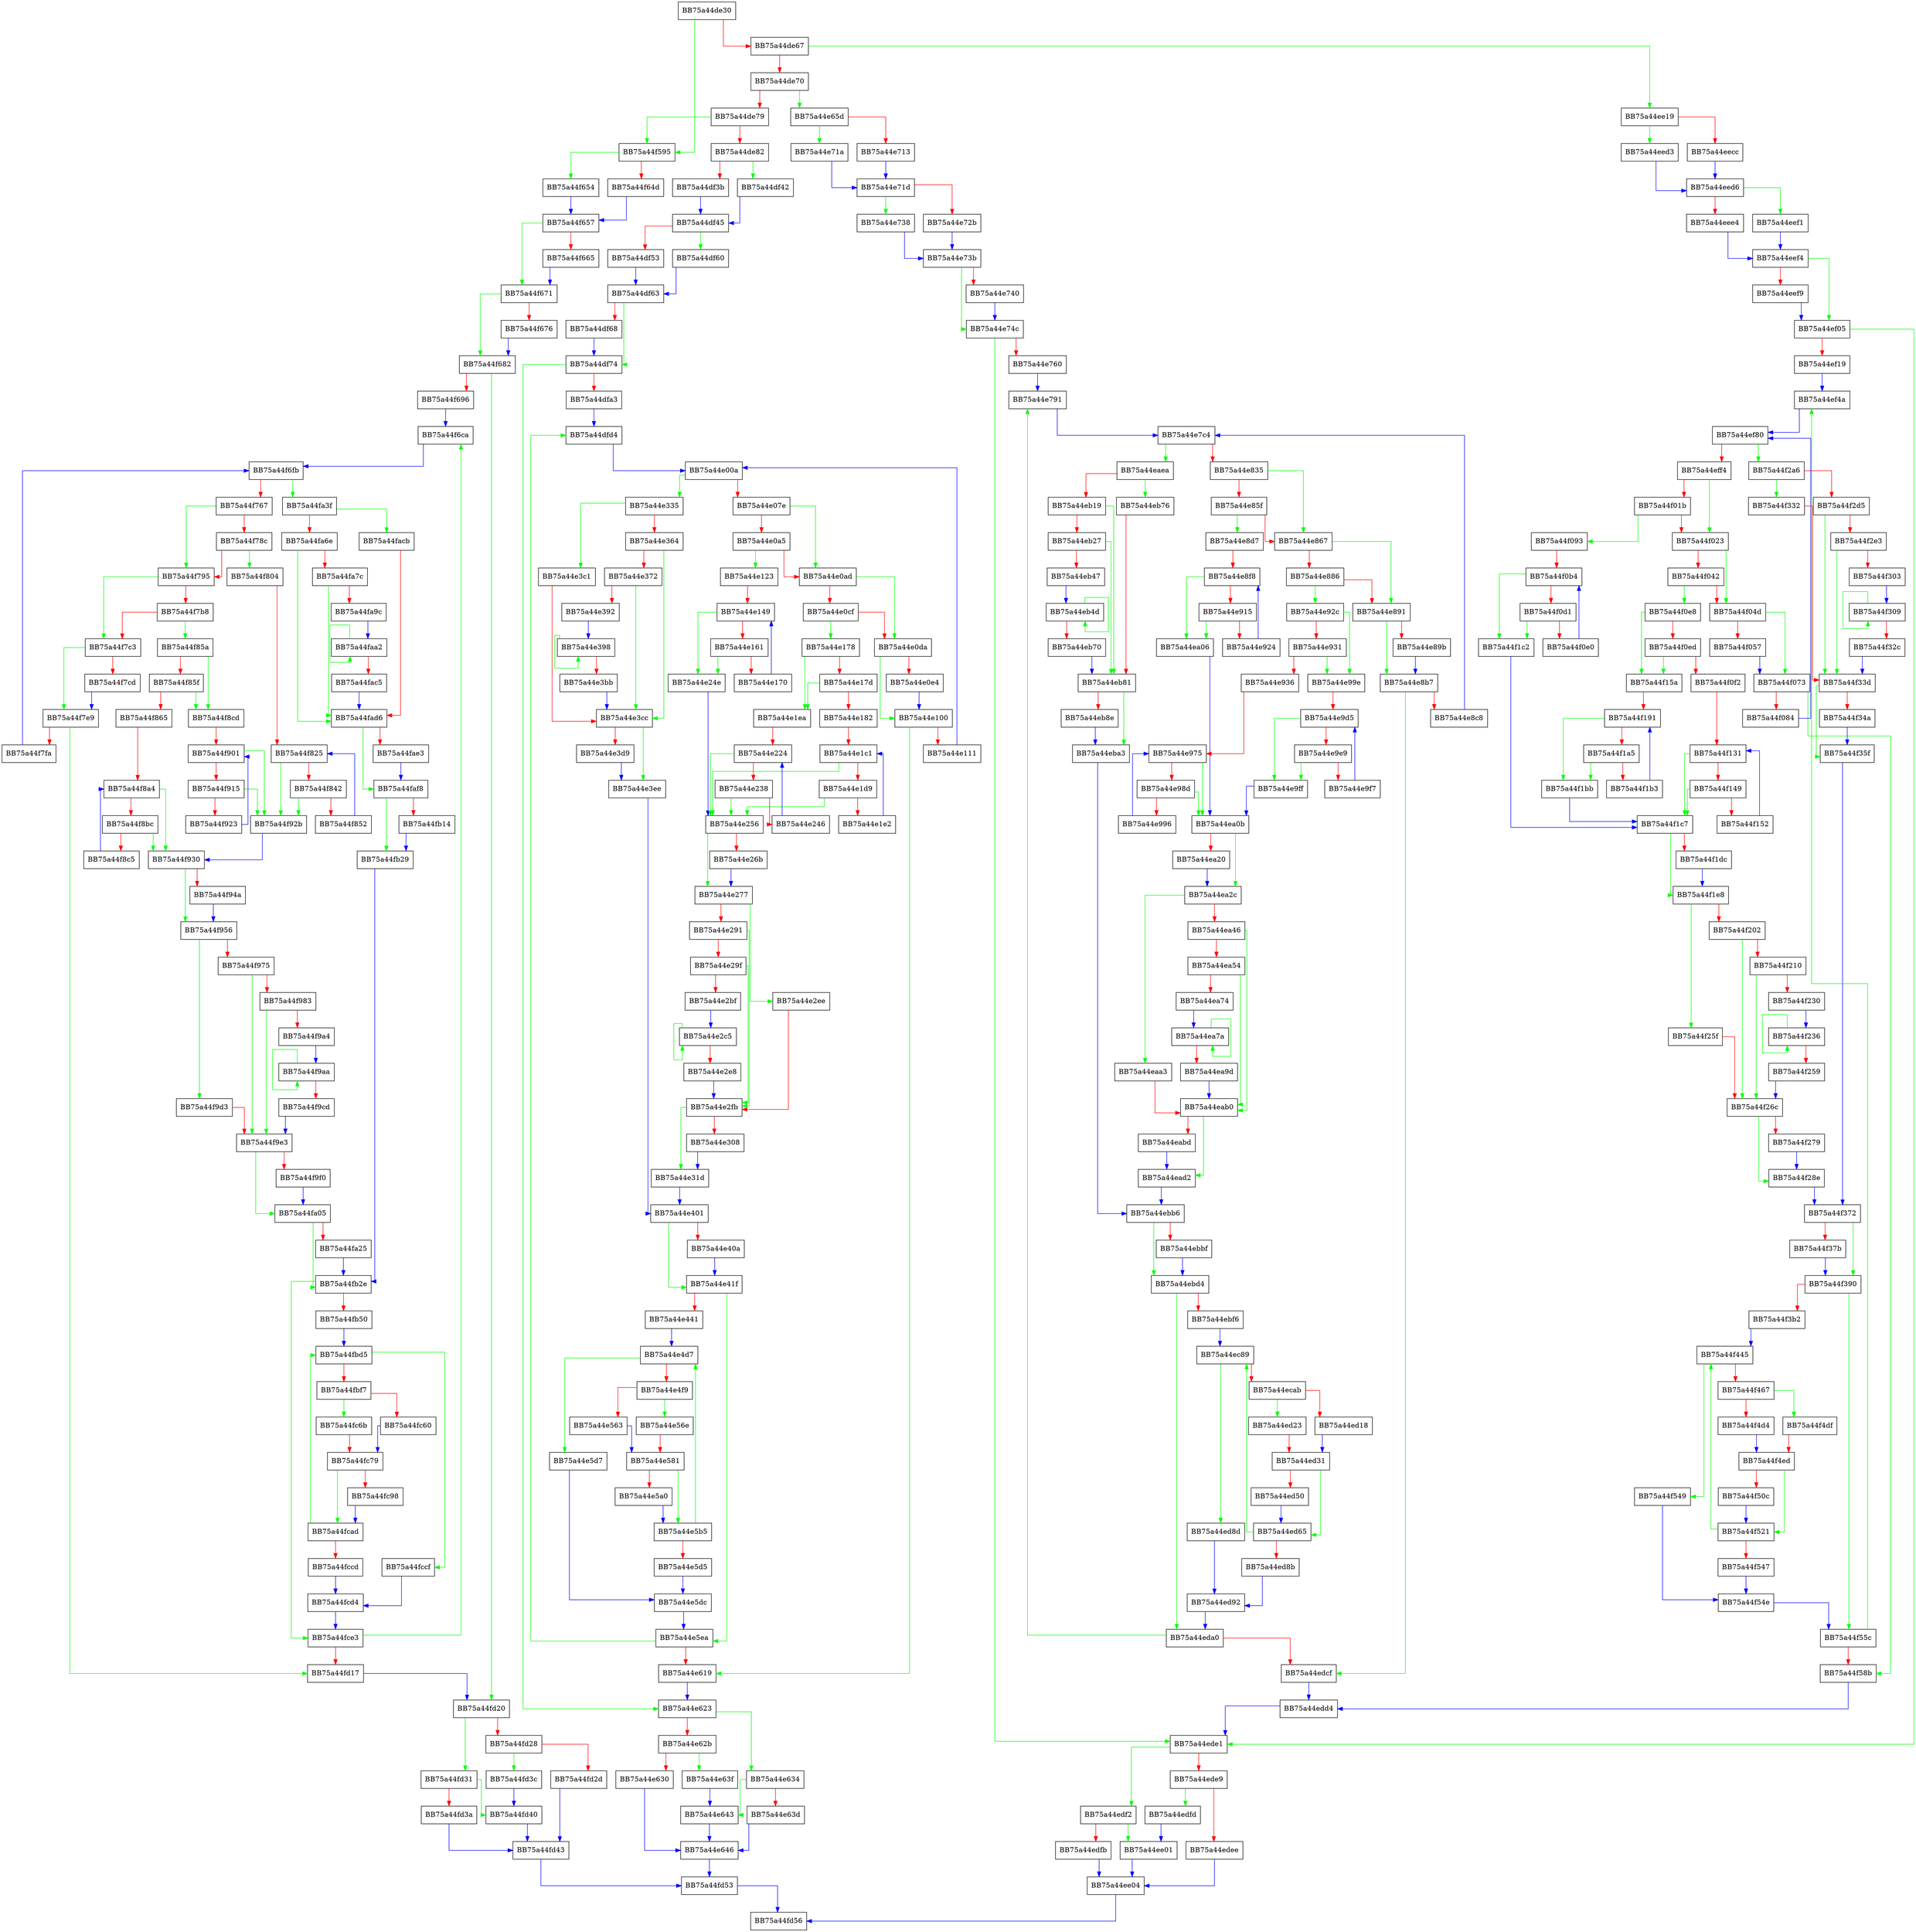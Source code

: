 digraph ZSTD_compressBlock_doubleFast {
  node [shape="box"];
  graph [splines=ortho];
  BB75a44de30 -> BB75a44f595 [color="green"];
  BB75a44de30 -> BB75a44de67 [color="red"];
  BB75a44de67 -> BB75a44ee19 [color="green"];
  BB75a44de67 -> BB75a44de70 [color="red"];
  BB75a44de70 -> BB75a44e65d [color="green"];
  BB75a44de70 -> BB75a44de79 [color="red"];
  BB75a44de79 -> BB75a44f595 [color="green"];
  BB75a44de79 -> BB75a44de82 [color="red"];
  BB75a44de82 -> BB75a44df42 [color="green"];
  BB75a44de82 -> BB75a44df3b [color="red"];
  BB75a44df3b -> BB75a44df45 [color="blue"];
  BB75a44df42 -> BB75a44df45 [color="blue"];
  BB75a44df45 -> BB75a44df60 [color="green"];
  BB75a44df45 -> BB75a44df53 [color="red"];
  BB75a44df53 -> BB75a44df63 [color="blue"];
  BB75a44df60 -> BB75a44df63 [color="blue"];
  BB75a44df63 -> BB75a44df74 [color="green"];
  BB75a44df63 -> BB75a44df68 [color="red"];
  BB75a44df68 -> BB75a44df74 [color="blue"];
  BB75a44df74 -> BB75a44e623 [color="green"];
  BB75a44df74 -> BB75a44dfa3 [color="red"];
  BB75a44dfa3 -> BB75a44dfd4 [color="blue"];
  BB75a44dfd4 -> BB75a44e00a [color="blue"];
  BB75a44e00a -> BB75a44e335 [color="green"];
  BB75a44e00a -> BB75a44e07e [color="red"];
  BB75a44e07e -> BB75a44e0ad [color="green"];
  BB75a44e07e -> BB75a44e0a5 [color="red"];
  BB75a44e0a5 -> BB75a44e123 [color="green"];
  BB75a44e0a5 -> BB75a44e0ad [color="red"];
  BB75a44e0ad -> BB75a44e0da [color="green"];
  BB75a44e0ad -> BB75a44e0cf [color="red"];
  BB75a44e0cf -> BB75a44e178 [color="green"];
  BB75a44e0cf -> BB75a44e0da [color="red"];
  BB75a44e0da -> BB75a44e100 [color="green"];
  BB75a44e0da -> BB75a44e0e4 [color="red"];
  BB75a44e0e4 -> BB75a44e100 [color="blue"];
  BB75a44e100 -> BB75a44e619 [color="green"];
  BB75a44e100 -> BB75a44e111 [color="red"];
  BB75a44e111 -> BB75a44e00a [color="blue"];
  BB75a44e123 -> BB75a44e149 [color="red"];
  BB75a44e149 -> BB75a44e24e [color="green"];
  BB75a44e149 -> BB75a44e161 [color="red"];
  BB75a44e161 -> BB75a44e24e [color="green"];
  BB75a44e161 -> BB75a44e170 [color="red"];
  BB75a44e170 -> BB75a44e149 [color="blue"];
  BB75a44e178 -> BB75a44e1ea [color="green"];
  BB75a44e178 -> BB75a44e17d [color="red"];
  BB75a44e17d -> BB75a44e1ea [color="green"];
  BB75a44e17d -> BB75a44e182 [color="red"];
  BB75a44e182 -> BB75a44e1c1 [color="red"];
  BB75a44e1c1 -> BB75a44e256 [color="green"];
  BB75a44e1c1 -> BB75a44e1d9 [color="red"];
  BB75a44e1d9 -> BB75a44e256 [color="green"];
  BB75a44e1d9 -> BB75a44e1e2 [color="red"];
  BB75a44e1e2 -> BB75a44e1c1 [color="blue"];
  BB75a44e1ea -> BB75a44e224 [color="red"];
  BB75a44e224 -> BB75a44e256 [color="green"];
  BB75a44e224 -> BB75a44e238 [color="red"];
  BB75a44e238 -> BB75a44e256 [color="green"];
  BB75a44e238 -> BB75a44e246 [color="red"];
  BB75a44e246 -> BB75a44e224 [color="blue"];
  BB75a44e24e -> BB75a44e256 [color="blue"];
  BB75a44e256 -> BB75a44e277 [color="green"];
  BB75a44e256 -> BB75a44e26b [color="red"];
  BB75a44e26b -> BB75a44e277 [color="blue"];
  BB75a44e277 -> BB75a44e2ee [color="green"];
  BB75a44e277 -> BB75a44e291 [color="red"];
  BB75a44e291 -> BB75a44e2fb [color="green"];
  BB75a44e291 -> BB75a44e29f [color="red"];
  BB75a44e29f -> BB75a44e2fb [color="green"];
  BB75a44e29f -> BB75a44e2bf [color="red"];
  BB75a44e2bf -> BB75a44e2c5 [color="blue"];
  BB75a44e2c5 -> BB75a44e2c5 [color="green"];
  BB75a44e2c5 -> BB75a44e2e8 [color="red"];
  BB75a44e2e8 -> BB75a44e2fb [color="blue"];
  BB75a44e2ee -> BB75a44e2fb [color="red"];
  BB75a44e2fb -> BB75a44e31d [color="green"];
  BB75a44e2fb -> BB75a44e308 [color="red"];
  BB75a44e308 -> BB75a44e31d [color="blue"];
  BB75a44e31d -> BB75a44e401 [color="blue"];
  BB75a44e335 -> BB75a44e3c1 [color="green"];
  BB75a44e335 -> BB75a44e364 [color="red"];
  BB75a44e364 -> BB75a44e3cc [color="green"];
  BB75a44e364 -> BB75a44e372 [color="red"];
  BB75a44e372 -> BB75a44e3cc [color="green"];
  BB75a44e372 -> BB75a44e392 [color="red"];
  BB75a44e392 -> BB75a44e398 [color="blue"];
  BB75a44e398 -> BB75a44e398 [color="green"];
  BB75a44e398 -> BB75a44e3bb [color="red"];
  BB75a44e3bb -> BB75a44e3cc [color="blue"];
  BB75a44e3c1 -> BB75a44e3cc [color="red"];
  BB75a44e3cc -> BB75a44e3ee [color="green"];
  BB75a44e3cc -> BB75a44e3d9 [color="red"];
  BB75a44e3d9 -> BB75a44e3ee [color="blue"];
  BB75a44e3ee -> BB75a44e401 [color="blue"];
  BB75a44e401 -> BB75a44e41f [color="green"];
  BB75a44e401 -> BB75a44e40a [color="red"];
  BB75a44e40a -> BB75a44e41f [color="blue"];
  BB75a44e41f -> BB75a44e5ea [color="green"];
  BB75a44e41f -> BB75a44e441 [color="red"];
  BB75a44e441 -> BB75a44e4d7 [color="blue"];
  BB75a44e4d7 -> BB75a44e5d7 [color="green"];
  BB75a44e4d7 -> BB75a44e4f9 [color="red"];
  BB75a44e4f9 -> BB75a44e56e [color="green"];
  BB75a44e4f9 -> BB75a44e563 [color="red"];
  BB75a44e563 -> BB75a44e581 [color="blue"];
  BB75a44e56e -> BB75a44e581 [color="red"];
  BB75a44e581 -> BB75a44e5b5 [color="green"];
  BB75a44e581 -> BB75a44e5a0 [color="red"];
  BB75a44e5a0 -> BB75a44e5b5 [color="blue"];
  BB75a44e5b5 -> BB75a44e4d7 [color="green"];
  BB75a44e5b5 -> BB75a44e5d5 [color="red"];
  BB75a44e5d5 -> BB75a44e5dc [color="blue"];
  BB75a44e5d7 -> BB75a44e5dc [color="blue"];
  BB75a44e5dc -> BB75a44e5ea [color="blue"];
  BB75a44e5ea -> BB75a44dfd4 [color="green"];
  BB75a44e5ea -> BB75a44e619 [color="red"];
  BB75a44e619 -> BB75a44e623 [color="blue"];
  BB75a44e623 -> BB75a44e634 [color="green"];
  BB75a44e623 -> BB75a44e62b [color="red"];
  BB75a44e62b -> BB75a44e63f [color="green"];
  BB75a44e62b -> BB75a44e630 [color="red"];
  BB75a44e630 -> BB75a44e646 [color="blue"];
  BB75a44e634 -> BB75a44e643 [color="green"];
  BB75a44e634 -> BB75a44e63d [color="red"];
  BB75a44e63d -> BB75a44e646 [color="blue"];
  BB75a44e63f -> BB75a44e643 [color="blue"];
  BB75a44e643 -> BB75a44e646 [color="blue"];
  BB75a44e646 -> BB75a44fd53 [color="blue"];
  BB75a44e65d -> BB75a44e71a [color="green"];
  BB75a44e65d -> BB75a44e713 [color="red"];
  BB75a44e713 -> BB75a44e71d [color="blue"];
  BB75a44e71a -> BB75a44e71d [color="blue"];
  BB75a44e71d -> BB75a44e738 [color="green"];
  BB75a44e71d -> BB75a44e72b [color="red"];
  BB75a44e72b -> BB75a44e73b [color="blue"];
  BB75a44e738 -> BB75a44e73b [color="blue"];
  BB75a44e73b -> BB75a44e74c [color="green"];
  BB75a44e73b -> BB75a44e740 [color="red"];
  BB75a44e740 -> BB75a44e74c [color="blue"];
  BB75a44e74c -> BB75a44ede1 [color="green"];
  BB75a44e74c -> BB75a44e760 [color="red"];
  BB75a44e760 -> BB75a44e791 [color="blue"];
  BB75a44e791 -> BB75a44e7c4 [color="blue"];
  BB75a44e7c4 -> BB75a44eaea [color="green"];
  BB75a44e7c4 -> BB75a44e835 [color="red"];
  BB75a44e835 -> BB75a44e867 [color="green"];
  BB75a44e835 -> BB75a44e85f [color="red"];
  BB75a44e85f -> BB75a44e8d7 [color="green"];
  BB75a44e85f -> BB75a44e867 [color="red"];
  BB75a44e867 -> BB75a44e891 [color="green"];
  BB75a44e867 -> BB75a44e886 [color="red"];
  BB75a44e886 -> BB75a44e92c [color="green"];
  BB75a44e886 -> BB75a44e891 [color="red"];
  BB75a44e891 -> BB75a44e8b7 [color="green"];
  BB75a44e891 -> BB75a44e89b [color="red"];
  BB75a44e89b -> BB75a44e8b7 [color="blue"];
  BB75a44e8b7 -> BB75a44edcf [color="green"];
  BB75a44e8b7 -> BB75a44e8c8 [color="red"];
  BB75a44e8c8 -> BB75a44e7c4 [color="blue"];
  BB75a44e8d7 -> BB75a44e8f8 [color="red"];
  BB75a44e8f8 -> BB75a44ea06 [color="green"];
  BB75a44e8f8 -> BB75a44e915 [color="red"];
  BB75a44e915 -> BB75a44ea06 [color="green"];
  BB75a44e915 -> BB75a44e924 [color="red"];
  BB75a44e924 -> BB75a44e8f8 [color="blue"];
  BB75a44e92c -> BB75a44e99e [color="green"];
  BB75a44e92c -> BB75a44e931 [color="red"];
  BB75a44e931 -> BB75a44e99e [color="green"];
  BB75a44e931 -> BB75a44e936 [color="red"];
  BB75a44e936 -> BB75a44e975 [color="red"];
  BB75a44e975 -> BB75a44ea0b [color="green"];
  BB75a44e975 -> BB75a44e98d [color="red"];
  BB75a44e98d -> BB75a44ea0b [color="green"];
  BB75a44e98d -> BB75a44e996 [color="red"];
  BB75a44e996 -> BB75a44e975 [color="blue"];
  BB75a44e99e -> BB75a44e9d5 [color="red"];
  BB75a44e9d5 -> BB75a44e9ff [color="green"];
  BB75a44e9d5 -> BB75a44e9e9 [color="red"];
  BB75a44e9e9 -> BB75a44e9ff [color="green"];
  BB75a44e9e9 -> BB75a44e9f7 [color="red"];
  BB75a44e9f7 -> BB75a44e9d5 [color="blue"];
  BB75a44e9ff -> BB75a44ea0b [color="blue"];
  BB75a44ea06 -> BB75a44ea0b [color="blue"];
  BB75a44ea0b -> BB75a44ea2c [color="green"];
  BB75a44ea0b -> BB75a44ea20 [color="red"];
  BB75a44ea20 -> BB75a44ea2c [color="blue"];
  BB75a44ea2c -> BB75a44eaa3 [color="green"];
  BB75a44ea2c -> BB75a44ea46 [color="red"];
  BB75a44ea46 -> BB75a44eab0 [color="green"];
  BB75a44ea46 -> BB75a44ea54 [color="red"];
  BB75a44ea54 -> BB75a44eab0 [color="green"];
  BB75a44ea54 -> BB75a44ea74 [color="red"];
  BB75a44ea74 -> BB75a44ea7a [color="blue"];
  BB75a44ea7a -> BB75a44ea7a [color="green"];
  BB75a44ea7a -> BB75a44ea9d [color="red"];
  BB75a44ea9d -> BB75a44eab0 [color="blue"];
  BB75a44eaa3 -> BB75a44eab0 [color="red"];
  BB75a44eab0 -> BB75a44ead2 [color="green"];
  BB75a44eab0 -> BB75a44eabd [color="red"];
  BB75a44eabd -> BB75a44ead2 [color="blue"];
  BB75a44ead2 -> BB75a44ebb6 [color="blue"];
  BB75a44eaea -> BB75a44eb76 [color="green"];
  BB75a44eaea -> BB75a44eb19 [color="red"];
  BB75a44eb19 -> BB75a44eb81 [color="green"];
  BB75a44eb19 -> BB75a44eb27 [color="red"];
  BB75a44eb27 -> BB75a44eb81 [color="green"];
  BB75a44eb27 -> BB75a44eb47 [color="red"];
  BB75a44eb47 -> BB75a44eb4d [color="blue"];
  BB75a44eb4d -> BB75a44eb4d [color="green"];
  BB75a44eb4d -> BB75a44eb70 [color="red"];
  BB75a44eb70 -> BB75a44eb81 [color="blue"];
  BB75a44eb76 -> BB75a44eb81 [color="red"];
  BB75a44eb81 -> BB75a44eba3 [color="green"];
  BB75a44eb81 -> BB75a44eb8e [color="red"];
  BB75a44eb8e -> BB75a44eba3 [color="blue"];
  BB75a44eba3 -> BB75a44ebb6 [color="blue"];
  BB75a44ebb6 -> BB75a44ebd4 [color="green"];
  BB75a44ebb6 -> BB75a44ebbf [color="red"];
  BB75a44ebbf -> BB75a44ebd4 [color="blue"];
  BB75a44ebd4 -> BB75a44eda0 [color="green"];
  BB75a44ebd4 -> BB75a44ebf6 [color="red"];
  BB75a44ebf6 -> BB75a44ec89 [color="blue"];
  BB75a44ec89 -> BB75a44ed8d [color="green"];
  BB75a44ec89 -> BB75a44ecab [color="red"];
  BB75a44ecab -> BB75a44ed23 [color="green"];
  BB75a44ecab -> BB75a44ed18 [color="red"];
  BB75a44ed18 -> BB75a44ed31 [color="blue"];
  BB75a44ed23 -> BB75a44ed31 [color="red"];
  BB75a44ed31 -> BB75a44ed65 [color="green"];
  BB75a44ed31 -> BB75a44ed50 [color="red"];
  BB75a44ed50 -> BB75a44ed65 [color="blue"];
  BB75a44ed65 -> BB75a44ec89 [color="green"];
  BB75a44ed65 -> BB75a44ed8b [color="red"];
  BB75a44ed8b -> BB75a44ed92 [color="blue"];
  BB75a44ed8d -> BB75a44ed92 [color="blue"];
  BB75a44ed92 -> BB75a44eda0 [color="blue"];
  BB75a44eda0 -> BB75a44e791 [color="green"];
  BB75a44eda0 -> BB75a44edcf [color="red"];
  BB75a44edcf -> BB75a44edd4 [color="blue"];
  BB75a44edd4 -> BB75a44ede1 [color="blue"];
  BB75a44ede1 -> BB75a44edf2 [color="green"];
  BB75a44ede1 -> BB75a44ede9 [color="red"];
  BB75a44ede9 -> BB75a44edfd [color="green"];
  BB75a44ede9 -> BB75a44edee [color="red"];
  BB75a44edee -> BB75a44ee04 [color="blue"];
  BB75a44edf2 -> BB75a44ee01 [color="green"];
  BB75a44edf2 -> BB75a44edfb [color="red"];
  BB75a44edfb -> BB75a44ee04 [color="blue"];
  BB75a44edfd -> BB75a44ee01 [color="blue"];
  BB75a44ee01 -> BB75a44ee04 [color="blue"];
  BB75a44ee04 -> BB75a44fd56 [color="blue"];
  BB75a44ee19 -> BB75a44eed3 [color="green"];
  BB75a44ee19 -> BB75a44eecc [color="red"];
  BB75a44eecc -> BB75a44eed6 [color="blue"];
  BB75a44eed3 -> BB75a44eed6 [color="blue"];
  BB75a44eed6 -> BB75a44eef1 [color="green"];
  BB75a44eed6 -> BB75a44eee4 [color="red"];
  BB75a44eee4 -> BB75a44eef4 [color="blue"];
  BB75a44eef1 -> BB75a44eef4 [color="blue"];
  BB75a44eef4 -> BB75a44ef05 [color="green"];
  BB75a44eef4 -> BB75a44eef9 [color="red"];
  BB75a44eef9 -> BB75a44ef05 [color="blue"];
  BB75a44ef05 -> BB75a44ede1 [color="green"];
  BB75a44ef05 -> BB75a44ef19 [color="red"];
  BB75a44ef19 -> BB75a44ef4a [color="blue"];
  BB75a44ef4a -> BB75a44ef80 [color="blue"];
  BB75a44ef80 -> BB75a44f2a6 [color="green"];
  BB75a44ef80 -> BB75a44eff4 [color="red"];
  BB75a44eff4 -> BB75a44f023 [color="green"];
  BB75a44eff4 -> BB75a44f01b [color="red"];
  BB75a44f01b -> BB75a44f093 [color="green"];
  BB75a44f01b -> BB75a44f023 [color="red"];
  BB75a44f023 -> BB75a44f04d [color="green"];
  BB75a44f023 -> BB75a44f042 [color="red"];
  BB75a44f042 -> BB75a44f0e8 [color="green"];
  BB75a44f042 -> BB75a44f04d [color="red"];
  BB75a44f04d -> BB75a44f073 [color="green"];
  BB75a44f04d -> BB75a44f057 [color="red"];
  BB75a44f057 -> BB75a44f073 [color="blue"];
  BB75a44f073 -> BB75a44f58b [color="green"];
  BB75a44f073 -> BB75a44f084 [color="red"];
  BB75a44f084 -> BB75a44ef80 [color="blue"];
  BB75a44f093 -> BB75a44f0b4 [color="red"];
  BB75a44f0b4 -> BB75a44f1c2 [color="green"];
  BB75a44f0b4 -> BB75a44f0d1 [color="red"];
  BB75a44f0d1 -> BB75a44f1c2 [color="green"];
  BB75a44f0d1 -> BB75a44f0e0 [color="red"];
  BB75a44f0e0 -> BB75a44f0b4 [color="blue"];
  BB75a44f0e8 -> BB75a44f15a [color="green"];
  BB75a44f0e8 -> BB75a44f0ed [color="red"];
  BB75a44f0ed -> BB75a44f15a [color="green"];
  BB75a44f0ed -> BB75a44f0f2 [color="red"];
  BB75a44f0f2 -> BB75a44f131 [color="red"];
  BB75a44f131 -> BB75a44f1c7 [color="green"];
  BB75a44f131 -> BB75a44f149 [color="red"];
  BB75a44f149 -> BB75a44f1c7 [color="green"];
  BB75a44f149 -> BB75a44f152 [color="red"];
  BB75a44f152 -> BB75a44f131 [color="blue"];
  BB75a44f15a -> BB75a44f191 [color="red"];
  BB75a44f191 -> BB75a44f1bb [color="green"];
  BB75a44f191 -> BB75a44f1a5 [color="red"];
  BB75a44f1a5 -> BB75a44f1bb [color="green"];
  BB75a44f1a5 -> BB75a44f1b3 [color="red"];
  BB75a44f1b3 -> BB75a44f191 [color="blue"];
  BB75a44f1bb -> BB75a44f1c7 [color="blue"];
  BB75a44f1c2 -> BB75a44f1c7 [color="blue"];
  BB75a44f1c7 -> BB75a44f1e8 [color="green"];
  BB75a44f1c7 -> BB75a44f1dc [color="red"];
  BB75a44f1dc -> BB75a44f1e8 [color="blue"];
  BB75a44f1e8 -> BB75a44f25f [color="green"];
  BB75a44f1e8 -> BB75a44f202 [color="red"];
  BB75a44f202 -> BB75a44f26c [color="green"];
  BB75a44f202 -> BB75a44f210 [color="red"];
  BB75a44f210 -> BB75a44f26c [color="green"];
  BB75a44f210 -> BB75a44f230 [color="red"];
  BB75a44f230 -> BB75a44f236 [color="blue"];
  BB75a44f236 -> BB75a44f236 [color="green"];
  BB75a44f236 -> BB75a44f259 [color="red"];
  BB75a44f259 -> BB75a44f26c [color="blue"];
  BB75a44f25f -> BB75a44f26c [color="red"];
  BB75a44f26c -> BB75a44f28e [color="green"];
  BB75a44f26c -> BB75a44f279 [color="red"];
  BB75a44f279 -> BB75a44f28e [color="blue"];
  BB75a44f28e -> BB75a44f372 [color="blue"];
  BB75a44f2a6 -> BB75a44f332 [color="green"];
  BB75a44f2a6 -> BB75a44f2d5 [color="red"];
  BB75a44f2d5 -> BB75a44f33d [color="green"];
  BB75a44f2d5 -> BB75a44f2e3 [color="red"];
  BB75a44f2e3 -> BB75a44f33d [color="green"];
  BB75a44f2e3 -> BB75a44f303 [color="red"];
  BB75a44f303 -> BB75a44f309 [color="blue"];
  BB75a44f309 -> BB75a44f309 [color="green"];
  BB75a44f309 -> BB75a44f32c [color="red"];
  BB75a44f32c -> BB75a44f33d [color="blue"];
  BB75a44f332 -> BB75a44f33d [color="red"];
  BB75a44f33d -> BB75a44f35f [color="green"];
  BB75a44f33d -> BB75a44f34a [color="red"];
  BB75a44f34a -> BB75a44f35f [color="blue"];
  BB75a44f35f -> BB75a44f372 [color="blue"];
  BB75a44f372 -> BB75a44f390 [color="green"];
  BB75a44f372 -> BB75a44f37b [color="red"];
  BB75a44f37b -> BB75a44f390 [color="blue"];
  BB75a44f390 -> BB75a44f55c [color="green"];
  BB75a44f390 -> BB75a44f3b2 [color="red"];
  BB75a44f3b2 -> BB75a44f445 [color="blue"];
  BB75a44f445 -> BB75a44f549 [color="green"];
  BB75a44f445 -> BB75a44f467 [color="red"];
  BB75a44f467 -> BB75a44f4df [color="green"];
  BB75a44f467 -> BB75a44f4d4 [color="red"];
  BB75a44f4d4 -> BB75a44f4ed [color="blue"];
  BB75a44f4df -> BB75a44f4ed [color="red"];
  BB75a44f4ed -> BB75a44f521 [color="green"];
  BB75a44f4ed -> BB75a44f50c [color="red"];
  BB75a44f50c -> BB75a44f521 [color="blue"];
  BB75a44f521 -> BB75a44f445 [color="green"];
  BB75a44f521 -> BB75a44f547 [color="red"];
  BB75a44f547 -> BB75a44f54e [color="blue"];
  BB75a44f549 -> BB75a44f54e [color="blue"];
  BB75a44f54e -> BB75a44f55c [color="blue"];
  BB75a44f55c -> BB75a44ef4a [color="green"];
  BB75a44f55c -> BB75a44f58b [color="red"];
  BB75a44f58b -> BB75a44edd4 [color="blue"];
  BB75a44f595 -> BB75a44f654 [color="green"];
  BB75a44f595 -> BB75a44f64d [color="red"];
  BB75a44f64d -> BB75a44f657 [color="blue"];
  BB75a44f654 -> BB75a44f657 [color="blue"];
  BB75a44f657 -> BB75a44f671 [color="green"];
  BB75a44f657 -> BB75a44f665 [color="red"];
  BB75a44f665 -> BB75a44f671 [color="blue"];
  BB75a44f671 -> BB75a44f682 [color="green"];
  BB75a44f671 -> BB75a44f676 [color="red"];
  BB75a44f676 -> BB75a44f682 [color="blue"];
  BB75a44f682 -> BB75a44fd20 [color="green"];
  BB75a44f682 -> BB75a44f696 [color="red"];
  BB75a44f696 -> BB75a44f6ca [color="blue"];
  BB75a44f6ca -> BB75a44f6fb [color="blue"];
  BB75a44f6fb -> BB75a44fa3f [color="green"];
  BB75a44f6fb -> BB75a44f767 [color="red"];
  BB75a44f767 -> BB75a44f795 [color="green"];
  BB75a44f767 -> BB75a44f78c [color="red"];
  BB75a44f78c -> BB75a44f804 [color="green"];
  BB75a44f78c -> BB75a44f795 [color="red"];
  BB75a44f795 -> BB75a44f7c3 [color="green"];
  BB75a44f795 -> BB75a44f7b8 [color="red"];
  BB75a44f7b8 -> BB75a44f85a [color="green"];
  BB75a44f7b8 -> BB75a44f7c3 [color="red"];
  BB75a44f7c3 -> BB75a44f7e9 [color="green"];
  BB75a44f7c3 -> BB75a44f7cd [color="red"];
  BB75a44f7cd -> BB75a44f7e9 [color="blue"];
  BB75a44f7e9 -> BB75a44fd17 [color="green"];
  BB75a44f7e9 -> BB75a44f7fa [color="red"];
  BB75a44f7fa -> BB75a44f6fb [color="blue"];
  BB75a44f804 -> BB75a44f825 [color="red"];
  BB75a44f825 -> BB75a44f92b [color="green"];
  BB75a44f825 -> BB75a44f842 [color="red"];
  BB75a44f842 -> BB75a44f92b [color="green"];
  BB75a44f842 -> BB75a44f852 [color="red"];
  BB75a44f852 -> BB75a44f825 [color="blue"];
  BB75a44f85a -> BB75a44f8cd [color="green"];
  BB75a44f85a -> BB75a44f85f [color="red"];
  BB75a44f85f -> BB75a44f8cd [color="green"];
  BB75a44f85f -> BB75a44f865 [color="red"];
  BB75a44f865 -> BB75a44f8a4 [color="red"];
  BB75a44f8a4 -> BB75a44f930 [color="green"];
  BB75a44f8a4 -> BB75a44f8bc [color="red"];
  BB75a44f8bc -> BB75a44f930 [color="green"];
  BB75a44f8bc -> BB75a44f8c5 [color="red"];
  BB75a44f8c5 -> BB75a44f8a4 [color="blue"];
  BB75a44f8cd -> BB75a44f901 [color="red"];
  BB75a44f901 -> BB75a44f92b [color="green"];
  BB75a44f901 -> BB75a44f915 [color="red"];
  BB75a44f915 -> BB75a44f92b [color="green"];
  BB75a44f915 -> BB75a44f923 [color="red"];
  BB75a44f923 -> BB75a44f901 [color="blue"];
  BB75a44f92b -> BB75a44f930 [color="blue"];
  BB75a44f930 -> BB75a44f956 [color="green"];
  BB75a44f930 -> BB75a44f94a [color="red"];
  BB75a44f94a -> BB75a44f956 [color="blue"];
  BB75a44f956 -> BB75a44f9d3 [color="green"];
  BB75a44f956 -> BB75a44f975 [color="red"];
  BB75a44f975 -> BB75a44f9e3 [color="green"];
  BB75a44f975 -> BB75a44f983 [color="red"];
  BB75a44f983 -> BB75a44f9e3 [color="green"];
  BB75a44f983 -> BB75a44f9a4 [color="red"];
  BB75a44f9a4 -> BB75a44f9aa [color="blue"];
  BB75a44f9aa -> BB75a44f9aa [color="green"];
  BB75a44f9aa -> BB75a44f9cd [color="red"];
  BB75a44f9cd -> BB75a44f9e3 [color="blue"];
  BB75a44f9d3 -> BB75a44f9e3 [color="red"];
  BB75a44f9e3 -> BB75a44fa05 [color="green"];
  BB75a44f9e3 -> BB75a44f9f0 [color="red"];
  BB75a44f9f0 -> BB75a44fa05 [color="blue"];
  BB75a44fa05 -> BB75a44fb2e [color="green"];
  BB75a44fa05 -> BB75a44fa25 [color="red"];
  BB75a44fa25 -> BB75a44fb2e [color="blue"];
  BB75a44fa3f -> BB75a44facb [color="green"];
  BB75a44fa3f -> BB75a44fa6e [color="red"];
  BB75a44fa6e -> BB75a44fad6 [color="green"];
  BB75a44fa6e -> BB75a44fa7c [color="red"];
  BB75a44fa7c -> BB75a44fad6 [color="green"];
  BB75a44fa7c -> BB75a44fa9c [color="red"];
  BB75a44fa9c -> BB75a44faa2 [color="blue"];
  BB75a44faa2 -> BB75a44faa2 [color="green"];
  BB75a44faa2 -> BB75a44fac5 [color="red"];
  BB75a44fac5 -> BB75a44fad6 [color="blue"];
  BB75a44facb -> BB75a44fad6 [color="red"];
  BB75a44fad6 -> BB75a44faf8 [color="green"];
  BB75a44fad6 -> BB75a44fae3 [color="red"];
  BB75a44fae3 -> BB75a44faf8 [color="blue"];
  BB75a44faf8 -> BB75a44fb29 [color="green"];
  BB75a44faf8 -> BB75a44fb14 [color="red"];
  BB75a44fb14 -> BB75a44fb29 [color="blue"];
  BB75a44fb29 -> BB75a44fb2e [color="blue"];
  BB75a44fb2e -> BB75a44fce3 [color="green"];
  BB75a44fb2e -> BB75a44fb50 [color="red"];
  BB75a44fb50 -> BB75a44fbd5 [color="blue"];
  BB75a44fbd5 -> BB75a44fccf [color="green"];
  BB75a44fbd5 -> BB75a44fbf7 [color="red"];
  BB75a44fbf7 -> BB75a44fc6b [color="green"];
  BB75a44fbf7 -> BB75a44fc60 [color="red"];
  BB75a44fc60 -> BB75a44fc79 [color="blue"];
  BB75a44fc6b -> BB75a44fc79 [color="red"];
  BB75a44fc79 -> BB75a44fcad [color="green"];
  BB75a44fc79 -> BB75a44fc98 [color="red"];
  BB75a44fc98 -> BB75a44fcad [color="blue"];
  BB75a44fcad -> BB75a44fbd5 [color="green"];
  BB75a44fcad -> BB75a44fccd [color="red"];
  BB75a44fccd -> BB75a44fcd4 [color="blue"];
  BB75a44fccf -> BB75a44fcd4 [color="blue"];
  BB75a44fcd4 -> BB75a44fce3 [color="blue"];
  BB75a44fce3 -> BB75a44f6ca [color="green"];
  BB75a44fce3 -> BB75a44fd17 [color="red"];
  BB75a44fd17 -> BB75a44fd20 [color="blue"];
  BB75a44fd20 -> BB75a44fd31 [color="green"];
  BB75a44fd20 -> BB75a44fd28 [color="red"];
  BB75a44fd28 -> BB75a44fd3c [color="green"];
  BB75a44fd28 -> BB75a44fd2d [color="red"];
  BB75a44fd2d -> BB75a44fd43 [color="blue"];
  BB75a44fd31 -> BB75a44fd40 [color="green"];
  BB75a44fd31 -> BB75a44fd3a [color="red"];
  BB75a44fd3a -> BB75a44fd43 [color="blue"];
  BB75a44fd3c -> BB75a44fd40 [color="blue"];
  BB75a44fd40 -> BB75a44fd43 [color="blue"];
  BB75a44fd43 -> BB75a44fd53 [color="blue"];
  BB75a44fd53 -> BB75a44fd56 [color="blue"];
}